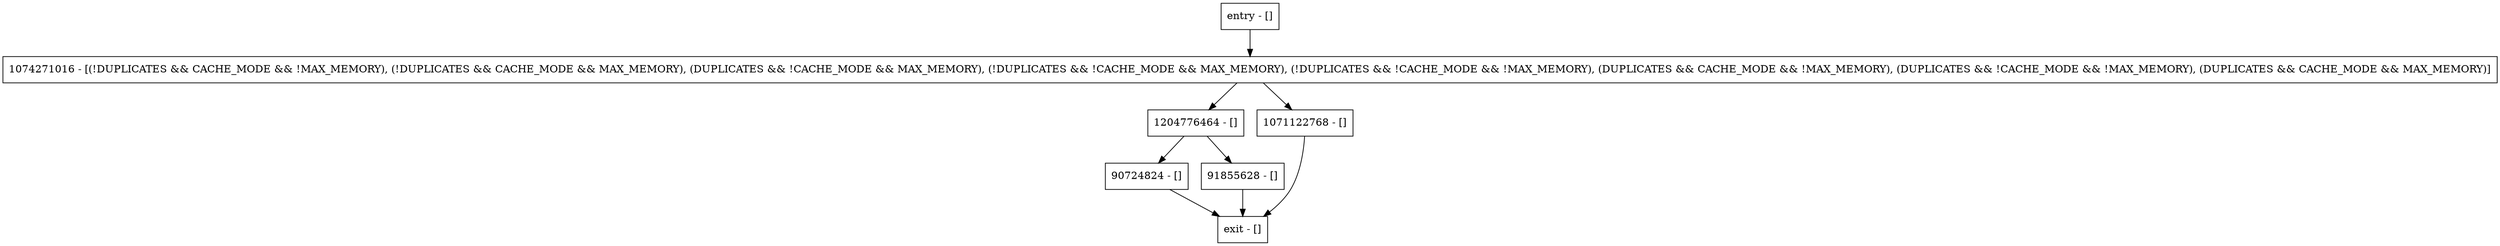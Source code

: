 digraph getDefaultCacheMode {
node [shape=record];
entry [label="entry - []"];
exit [label="exit - []"];
1204776464 [label="1204776464 - []"];
90724824 [label="90724824 - []"];
1071122768 [label="1071122768 - []"];
91855628 [label="91855628 - []"];
1074271016 [label="1074271016 - [(!DUPLICATES && CACHE_MODE && !MAX_MEMORY), (!DUPLICATES && CACHE_MODE && MAX_MEMORY), (DUPLICATES && !CACHE_MODE && MAX_MEMORY), (!DUPLICATES && !CACHE_MODE && MAX_MEMORY), (!DUPLICATES && !CACHE_MODE && !MAX_MEMORY), (DUPLICATES && CACHE_MODE && !MAX_MEMORY), (DUPLICATES && !CACHE_MODE && !MAX_MEMORY), (DUPLICATES && CACHE_MODE && MAX_MEMORY)]"];
entry;
exit;
entry -> 1074271016;
1204776464 -> 90724824;
1204776464 -> 91855628;
90724824 -> exit;
1071122768 -> exit;
91855628 -> exit;
1074271016 -> 1204776464;
1074271016 -> 1071122768;
}
